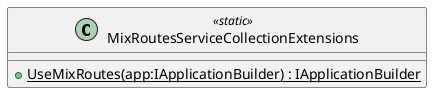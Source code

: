 @startuml
class MixRoutesServiceCollectionExtensions <<static>> {
    + {static} UseMixRoutes(app:IApplicationBuilder) : IApplicationBuilder
}
@enduml
